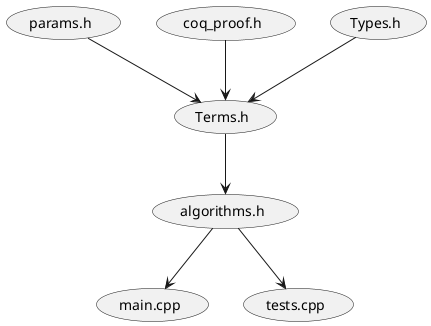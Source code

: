 @startuml

(params.h) as param
(coq_proof.h) as proof
(Types.h) as type
(Terms.h) as term
(algorithms.h) as algo
(main.cpp) as main
(tests.cpp) as test

param --> term
type --> term
term --> algo
algo --> main
algo --> test
proof --> term

@enduml